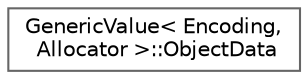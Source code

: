 digraph "Graphical Class Hierarchy"
{
 // LATEX_PDF_SIZE
  bgcolor="transparent";
  edge [fontname=Helvetica,fontsize=10,labelfontname=Helvetica,labelfontsize=10];
  node [fontname=Helvetica,fontsize=10,shape=box,height=0.2,width=0.4];
  rankdir="LR";
  Node0 [id="Node000000",label="GenericValue\< Encoding,\l Allocator \>::ObjectData",height=0.2,width=0.4,color="grey40", fillcolor="white", style="filled",URL="$struct_generic_value_1_1_object_data.html",tooltip=" "];
}
